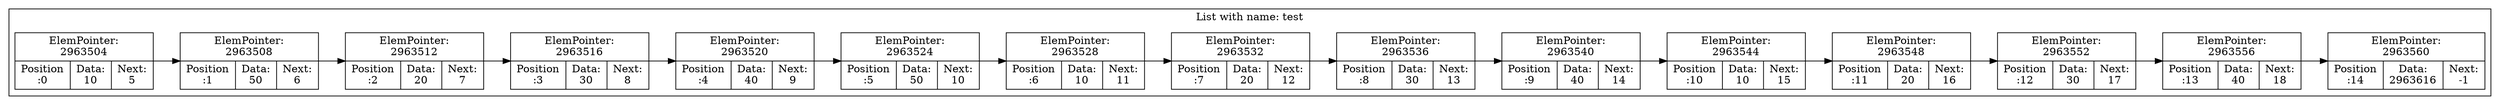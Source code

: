 digraph G{
rankdir=LR;
subgraph clusterlist {
0 [shape=record, label="ElemPointer:\n2963504 | {Position\n:0 | Data:\n10 | Next:\n5}"];
0->1
1 [shape=record, label="ElemPointer:\n2963508 | {Position\n:1 | Data:\n50 | Next:\n6}"];
1->2
2 [shape=record, label="ElemPointer:\n2963512 | {Position\n:2 | Data:\n20 | Next:\n7}"];
2->3
3 [shape=record, label="ElemPointer:\n2963516 | {Position\n:3 | Data:\n30 | Next:\n8}"];
3->4
4 [shape=record, label="ElemPointer:\n2963520 | {Position\n:4 | Data:\n40 | Next:\n9}"];
4->5
5 [shape=record, label="ElemPointer:\n2963524 | {Position\n:5 | Data:\n50 | Next:\n10}"];
5->6
6 [shape=record, label="ElemPointer:\n2963528 | {Position\n:6 | Data:\n10 | Next:\n11}"];
6->7
7 [shape=record, label="ElemPointer:\n2963532 | {Position\n:7 | Data:\n20 | Next:\n12}"];
7->8
8 [shape=record, label="ElemPointer:\n2963536 | {Position\n:8 | Data:\n30 | Next:\n13}"];
8->9
9 [shape=record, label="ElemPointer:\n2963540 | {Position\n:9 | Data:\n40 | Next:\n14}"];
9->10
10 [shape=record, label="ElemPointer:\n2963544 | {Position\n:10 | Data:\n10 | Next:\n15}"];
10->11
11 [shape=record, label="ElemPointer:\n2963548 | {Position\n:11 | Data:\n20 | Next:\n16}"];
11->12
12 [shape=record, label="ElemPointer:\n2963552 | {Position\n:12 | Data:\n30 | Next:\n17}"];
12->13
13 [shape=record, label="ElemPointer:\n2963556 | {Position\n:13 | Data:\n40 | Next:\n18}"];
13->14
14 [shape=record, label="ElemPointer:\n2963560 | {Position\n:14 | Data:\n2963616 | Next:\n-1}"];
label = "List with name: test"}
}
